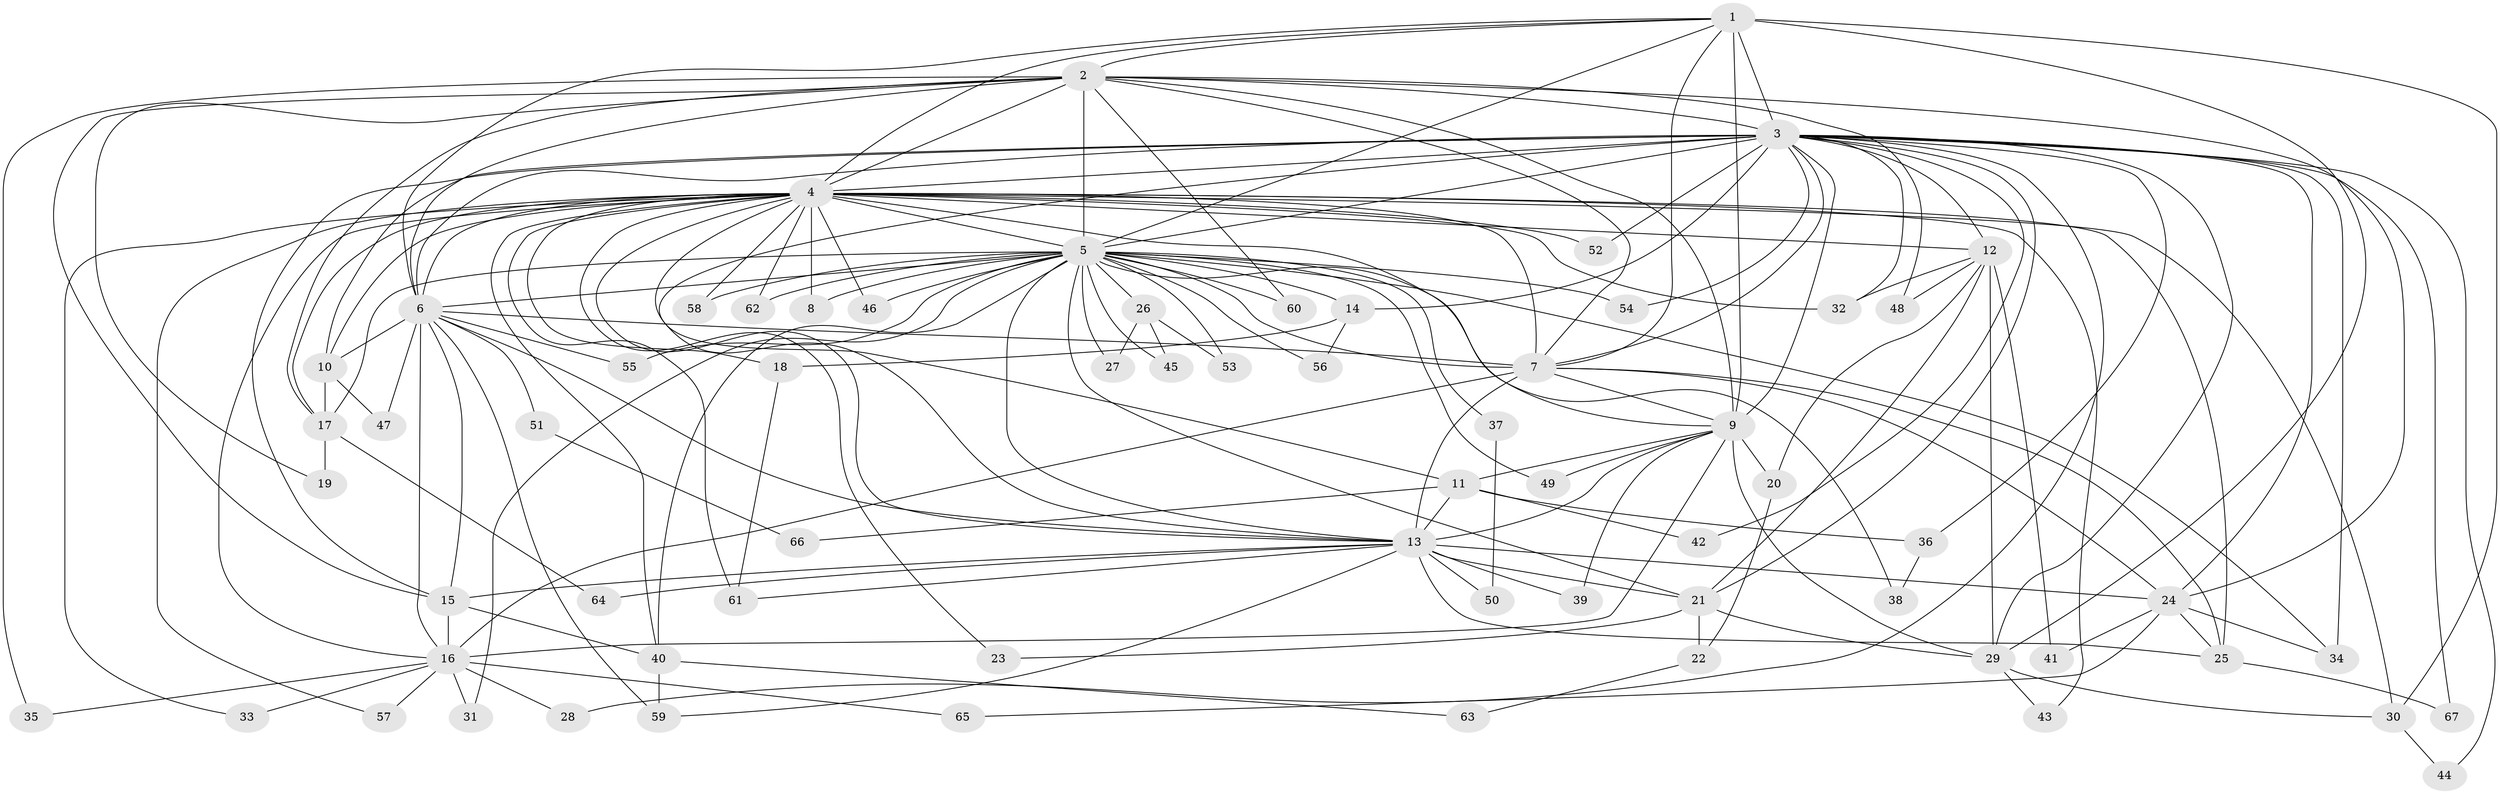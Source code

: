 // original degree distribution, {24: 0.007518796992481203, 20: 0.007518796992481203, 19: 0.007518796992481203, 22: 0.015037593984962405, 31: 0.007518796992481203, 27: 0.007518796992481203, 21: 0.007518796992481203, 16: 0.007518796992481203, 32: 0.007518796992481203, 2: 0.5338345864661654, 5: 0.06015037593984962, 3: 0.22556390977443608, 7: 0.022556390977443608, 9: 0.007518796992481203, 4: 0.06015037593984962, 8: 0.007518796992481203, 6: 0.007518796992481203}
// Generated by graph-tools (version 1.1) at 2025/34/03/09/25 02:34:54]
// undirected, 67 vertices, 169 edges
graph export_dot {
graph [start="1"]
  node [color=gray90,style=filled];
  1;
  2;
  3;
  4;
  5;
  6;
  7;
  8;
  9;
  10;
  11;
  12;
  13;
  14;
  15;
  16;
  17;
  18;
  19;
  20;
  21;
  22;
  23;
  24;
  25;
  26;
  27;
  28;
  29;
  30;
  31;
  32;
  33;
  34;
  35;
  36;
  37;
  38;
  39;
  40;
  41;
  42;
  43;
  44;
  45;
  46;
  47;
  48;
  49;
  50;
  51;
  52;
  53;
  54;
  55;
  56;
  57;
  58;
  59;
  60;
  61;
  62;
  63;
  64;
  65;
  66;
  67;
  1 -- 2 [weight=2.0];
  1 -- 3 [weight=3.0];
  1 -- 4 [weight=2.0];
  1 -- 5 [weight=2.0];
  1 -- 6 [weight=1.0];
  1 -- 7 [weight=2.0];
  1 -- 9 [weight=10.0];
  1 -- 29 [weight=1.0];
  1 -- 30 [weight=1.0];
  2 -- 3 [weight=3.0];
  2 -- 4 [weight=2.0];
  2 -- 5 [weight=2.0];
  2 -- 6 [weight=2.0];
  2 -- 7 [weight=1.0];
  2 -- 9 [weight=1.0];
  2 -- 15 [weight=1.0];
  2 -- 17 [weight=1.0];
  2 -- 19 [weight=1.0];
  2 -- 24 [weight=1.0];
  2 -- 35 [weight=1.0];
  2 -- 48 [weight=1.0];
  2 -- 60 [weight=1.0];
  3 -- 4 [weight=4.0];
  3 -- 5 [weight=4.0];
  3 -- 6 [weight=2.0];
  3 -- 7 [weight=2.0];
  3 -- 9 [weight=2.0];
  3 -- 10 [weight=1.0];
  3 -- 12 [weight=1.0];
  3 -- 13 [weight=1.0];
  3 -- 14 [weight=1.0];
  3 -- 15 [weight=1.0];
  3 -- 21 [weight=1.0];
  3 -- 24 [weight=1.0];
  3 -- 28 [weight=1.0];
  3 -- 29 [weight=1.0];
  3 -- 32 [weight=1.0];
  3 -- 34 [weight=1.0];
  3 -- 36 [weight=1.0];
  3 -- 42 [weight=1.0];
  3 -- 44 [weight=1.0];
  3 -- 52 [weight=1.0];
  3 -- 54 [weight=1.0];
  3 -- 67 [weight=1.0];
  4 -- 5 [weight=4.0];
  4 -- 6 [weight=2.0];
  4 -- 7 [weight=2.0];
  4 -- 8 [weight=1.0];
  4 -- 9 [weight=1.0];
  4 -- 10 [weight=2.0];
  4 -- 11 [weight=3.0];
  4 -- 12 [weight=1.0];
  4 -- 13 [weight=2.0];
  4 -- 16 [weight=1.0];
  4 -- 17 [weight=1.0];
  4 -- 18 [weight=1.0];
  4 -- 23 [weight=1.0];
  4 -- 25 [weight=2.0];
  4 -- 30 [weight=2.0];
  4 -- 32 [weight=1.0];
  4 -- 33 [weight=1.0];
  4 -- 40 [weight=1.0];
  4 -- 43 [weight=1.0];
  4 -- 46 [weight=1.0];
  4 -- 52 [weight=1.0];
  4 -- 57 [weight=1.0];
  4 -- 58 [weight=1.0];
  4 -- 61 [weight=2.0];
  4 -- 62 [weight=1.0];
  5 -- 6 [weight=2.0];
  5 -- 7 [weight=2.0];
  5 -- 8 [weight=1.0];
  5 -- 13 [weight=2.0];
  5 -- 14 [weight=2.0];
  5 -- 17 [weight=1.0];
  5 -- 21 [weight=2.0];
  5 -- 26 [weight=1.0];
  5 -- 27 [weight=1.0];
  5 -- 31 [weight=1.0];
  5 -- 34 [weight=1.0];
  5 -- 37 [weight=1.0];
  5 -- 38 [weight=1.0];
  5 -- 40 [weight=1.0];
  5 -- 45 [weight=1.0];
  5 -- 46 [weight=1.0];
  5 -- 49 [weight=1.0];
  5 -- 53 [weight=1.0];
  5 -- 54 [weight=1.0];
  5 -- 55 [weight=1.0];
  5 -- 56 [weight=1.0];
  5 -- 58 [weight=1.0];
  5 -- 60 [weight=1.0];
  5 -- 62 [weight=1.0];
  6 -- 7 [weight=1.0];
  6 -- 10 [weight=1.0];
  6 -- 13 [weight=3.0];
  6 -- 15 [weight=1.0];
  6 -- 16 [weight=1.0];
  6 -- 47 [weight=1.0];
  6 -- 51 [weight=1.0];
  6 -- 55 [weight=1.0];
  6 -- 59 [weight=1.0];
  7 -- 9 [weight=2.0];
  7 -- 13 [weight=17.0];
  7 -- 16 [weight=1.0];
  7 -- 24 [weight=1.0];
  7 -- 25 [weight=1.0];
  9 -- 11 [weight=1.0];
  9 -- 13 [weight=4.0];
  9 -- 16 [weight=1.0];
  9 -- 20 [weight=1.0];
  9 -- 29 [weight=1.0];
  9 -- 39 [weight=2.0];
  9 -- 49 [weight=1.0];
  10 -- 17 [weight=1.0];
  10 -- 47 [weight=1.0];
  11 -- 13 [weight=1.0];
  11 -- 36 [weight=1.0];
  11 -- 42 [weight=1.0];
  11 -- 66 [weight=1.0];
  12 -- 20 [weight=1.0];
  12 -- 21 [weight=1.0];
  12 -- 29 [weight=1.0];
  12 -- 32 [weight=2.0];
  12 -- 41 [weight=1.0];
  12 -- 48 [weight=1.0];
  13 -- 15 [weight=1.0];
  13 -- 21 [weight=1.0];
  13 -- 24 [weight=2.0];
  13 -- 25 [weight=1.0];
  13 -- 39 [weight=2.0];
  13 -- 50 [weight=1.0];
  13 -- 59 [weight=1.0];
  13 -- 61 [weight=1.0];
  13 -- 64 [weight=1.0];
  14 -- 18 [weight=1.0];
  14 -- 56 [weight=1.0];
  15 -- 16 [weight=1.0];
  15 -- 40 [weight=1.0];
  16 -- 28 [weight=1.0];
  16 -- 31 [weight=1.0];
  16 -- 33 [weight=1.0];
  16 -- 35 [weight=1.0];
  16 -- 57 [weight=1.0];
  16 -- 65 [weight=1.0];
  17 -- 19 [weight=1.0];
  17 -- 64 [weight=1.0];
  18 -- 61 [weight=1.0];
  20 -- 22 [weight=1.0];
  21 -- 22 [weight=1.0];
  21 -- 23 [weight=1.0];
  21 -- 29 [weight=1.0];
  22 -- 63 [weight=1.0];
  24 -- 25 [weight=1.0];
  24 -- 34 [weight=1.0];
  24 -- 41 [weight=1.0];
  24 -- 65 [weight=1.0];
  25 -- 67 [weight=1.0];
  26 -- 27 [weight=1.0];
  26 -- 45 [weight=1.0];
  26 -- 53 [weight=1.0];
  29 -- 30 [weight=1.0];
  29 -- 43 [weight=1.0];
  30 -- 44 [weight=1.0];
  36 -- 38 [weight=1.0];
  37 -- 50 [weight=1.0];
  40 -- 59 [weight=1.0];
  40 -- 63 [weight=1.0];
  51 -- 66 [weight=1.0];
}

